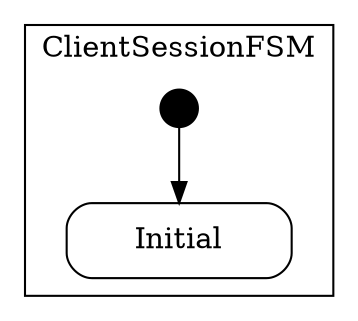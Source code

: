 digraph ClientSession {

    node
        [shape=Mrecord width=1.5];

    subgraph cluster_ClientSessionFSM {

        label="ClientSessionFSM";

        //
        // States (Nodes)
        //

        "ClientSessionFSM::Initial"
            [label="{Initial}"];

        "%start"
            [label="" shape=circle style=filled fillcolor=black width=0.25];

        //
        // Transitions (Edges)
        //

        "%start" -> "ClientSessionFSM::Initial"
    }

}

